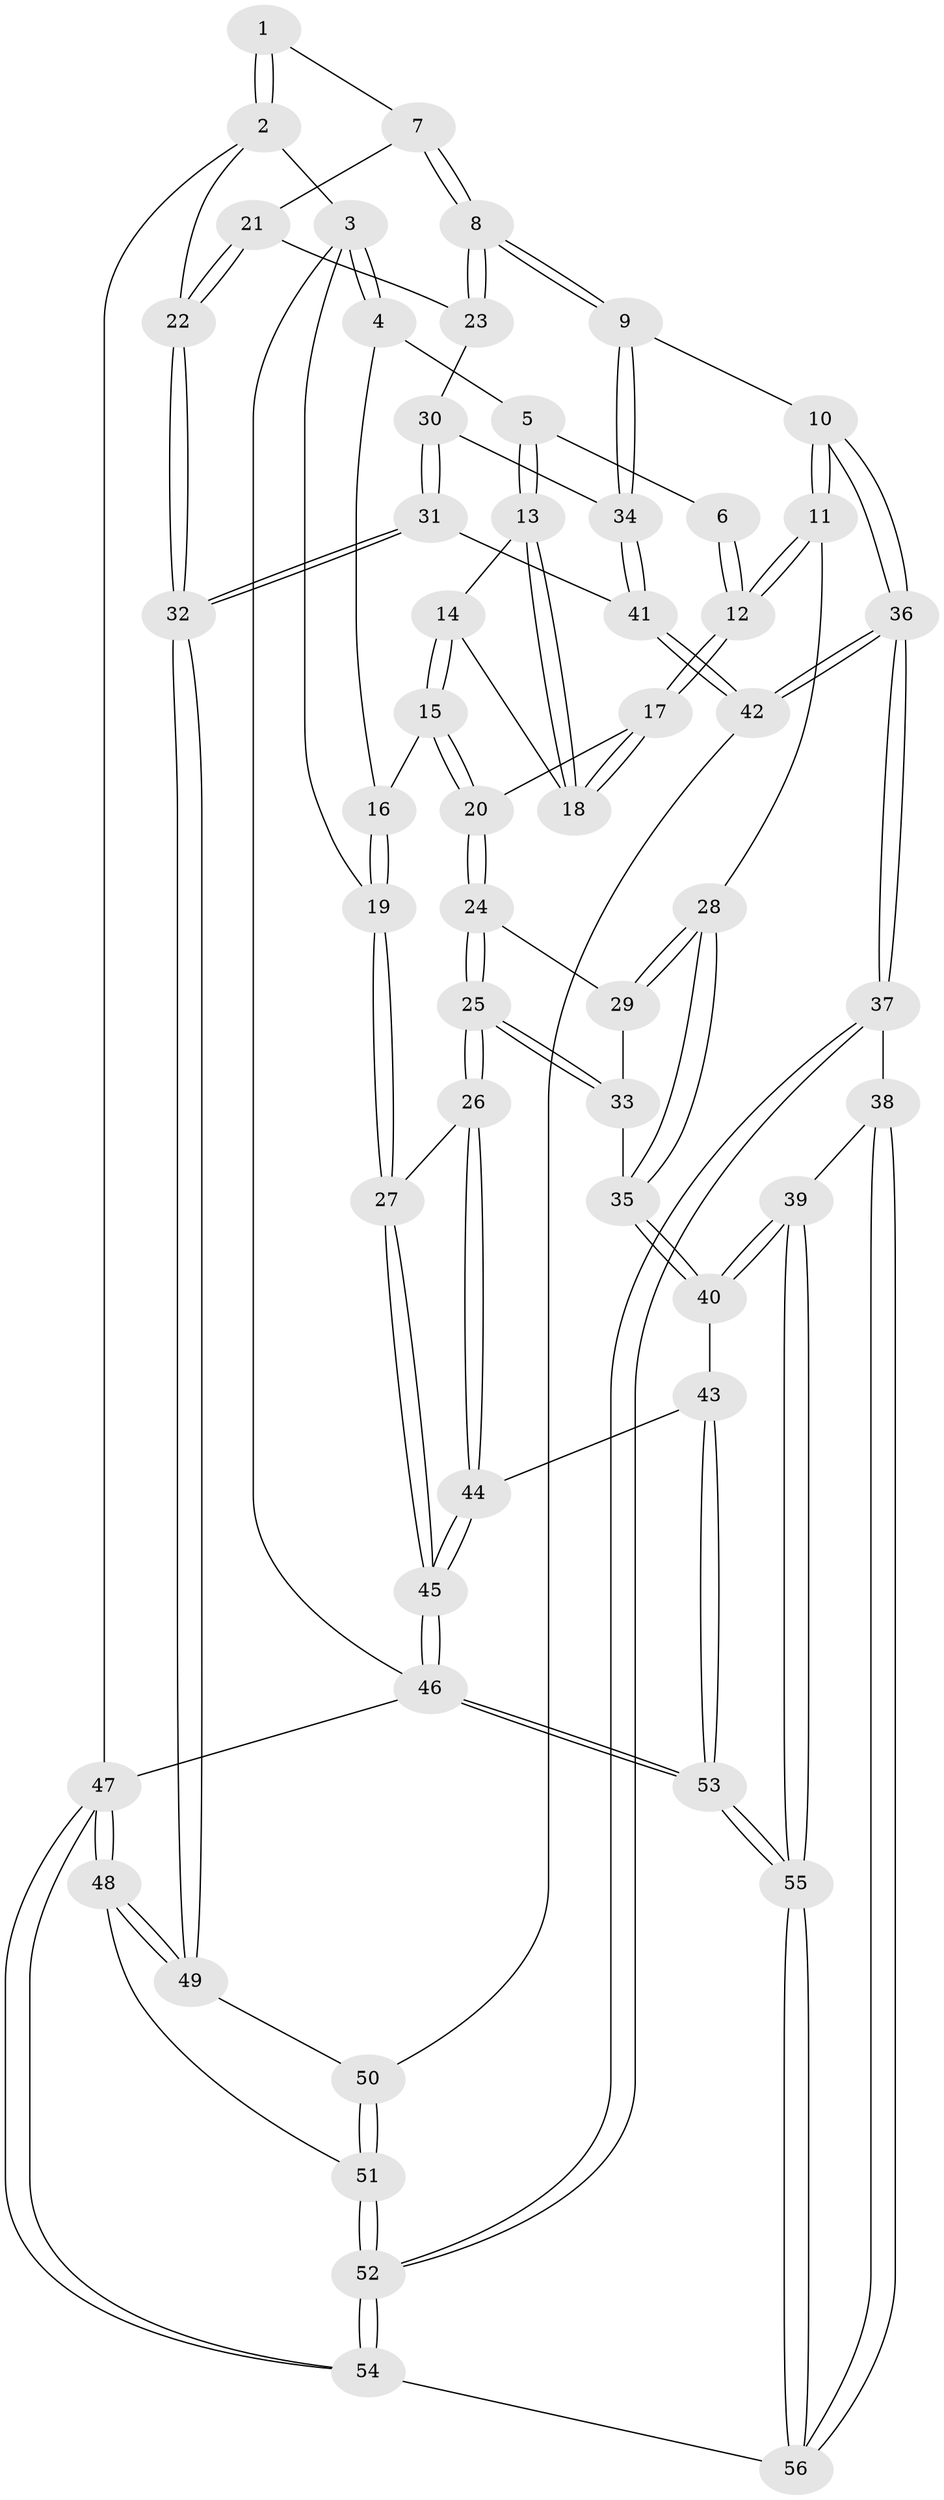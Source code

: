 // coarse degree distribution, {3: 0.18181818181818182, 7: 0.030303030303030304, 4: 0.36363636363636365, 5: 0.3333333333333333, 6: 0.09090909090909091}
// Generated by graph-tools (version 1.1) at 2025/52/02/27/25 19:52:39]
// undirected, 56 vertices, 137 edges
graph export_dot {
graph [start="1"]
  node [color=gray90,style=filled];
  1 [pos="+0.6666714576257923+0"];
  2 [pos="+1+0"];
  3 [pos="+0+0"];
  4 [pos="+0+0"];
  5 [pos="+0.4038285786187391+0"];
  6 [pos="+0.5030689222919649+0"];
  7 [pos="+0.7760039051690436+0.08886946990035001"];
  8 [pos="+0.653308585590877+0.2989385408342905"];
  9 [pos="+0.6275831907040312+0.32178572347317086"];
  10 [pos="+0.6255322821959692+0.32202883458824516"];
  11 [pos="+0.6084616540392317+0.31892040449905645"];
  12 [pos="+0.5701616084119242+0.26699712121273805"];
  13 [pos="+0.36521884557627093+0"];
  14 [pos="+0.3332210465023024+0.01965265923935208"];
  15 [pos="+0.30208144905344464+0.10649066177981927"];
  16 [pos="+0.15012383720673375+0.09679445915645656"];
  17 [pos="+0.5177800236868242+0.24058651102017914"];
  18 [pos="+0.4870365167129173+0.17960259442964294"];
  19 [pos="+0+0.24594701797406957"];
  20 [pos="+0.30220101007052474+0.16127904888604339"];
  21 [pos="+0.8777420870109655+0.12903463244866328"];
  22 [pos="+1+0.041337779577310954"];
  23 [pos="+0.8994890356909018+0.2966248415180611"];
  24 [pos="+0.260367255928129+0.25667587725878926"];
  25 [pos="+0.03923172375689583+0.43275879304239584"];
  26 [pos="+0.027938114119813534+0.44016438360571647"];
  27 [pos="+0+0.42087667441362553"];
  28 [pos="+0.5978533916259372+0.32484918311352384"];
  29 [pos="+0.37840154227983985+0.3330381232575277"];
  30 [pos="+0.932154145892149+0.32917104899435384"];
  31 [pos="+1+0.44619560619312126"];
  32 [pos="+1+0.45090704066269977"];
  33 [pos="+0.37811640557020265+0.4181585061333554"];
  34 [pos="+0.7437795323892059+0.4339814623614501"];
  35 [pos="+0.4361516250915226+0.5038724963862975"];
  36 [pos="+0.5872956153702075+0.7309980423243587"];
  37 [pos="+0.5785559045211587+0.7399723925644832"];
  38 [pos="+0.49058705602953695+0.7570865683400821"];
  39 [pos="+0.4328320087458026+0.7326761150483835"];
  40 [pos="+0.38123199843847466+0.6915883649552463"];
  41 [pos="+0.7908522590350878+0.5118891877529079"];
  42 [pos="+0.7540830040646743+0.6327156934280418"];
  43 [pos="+0.25983354124506686+0.664933979547752"];
  44 [pos="+0.21533980204209507+0.6360725646187718"];
  45 [pos="+0+1"];
  46 [pos="+0+1"];
  47 [pos="+1+1"];
  48 [pos="+1+0.6283974937070992"];
  49 [pos="+1+0.5643390476159894"];
  50 [pos="+0.8738007981281581+0.6864642834091587"];
  51 [pos="+0.8848683269636719+0.7995022887686669"];
  52 [pos="+0.8680077738335705+0.9884475906819308"];
  53 [pos="+0+1"];
  54 [pos="+1+1"];
  55 [pos="+0+1"];
  56 [pos="+0.4992245785756024+1"];
  1 -- 2;
  1 -- 2;
  1 -- 7;
  2 -- 3;
  2 -- 22;
  2 -- 47;
  3 -- 4;
  3 -- 4;
  3 -- 19;
  3 -- 46;
  4 -- 5;
  4 -- 16;
  5 -- 6;
  5 -- 13;
  5 -- 13;
  6 -- 12;
  6 -- 12;
  7 -- 8;
  7 -- 8;
  7 -- 21;
  8 -- 9;
  8 -- 9;
  8 -- 23;
  8 -- 23;
  9 -- 10;
  9 -- 34;
  9 -- 34;
  10 -- 11;
  10 -- 11;
  10 -- 36;
  10 -- 36;
  11 -- 12;
  11 -- 12;
  11 -- 28;
  12 -- 17;
  12 -- 17;
  13 -- 14;
  13 -- 18;
  13 -- 18;
  14 -- 15;
  14 -- 15;
  14 -- 18;
  15 -- 16;
  15 -- 20;
  15 -- 20;
  16 -- 19;
  16 -- 19;
  17 -- 18;
  17 -- 18;
  17 -- 20;
  19 -- 27;
  19 -- 27;
  20 -- 24;
  20 -- 24;
  21 -- 22;
  21 -- 22;
  21 -- 23;
  22 -- 32;
  22 -- 32;
  23 -- 30;
  24 -- 25;
  24 -- 25;
  24 -- 29;
  25 -- 26;
  25 -- 26;
  25 -- 33;
  25 -- 33;
  26 -- 27;
  26 -- 44;
  26 -- 44;
  27 -- 45;
  27 -- 45;
  28 -- 29;
  28 -- 29;
  28 -- 35;
  28 -- 35;
  29 -- 33;
  30 -- 31;
  30 -- 31;
  30 -- 34;
  31 -- 32;
  31 -- 32;
  31 -- 41;
  32 -- 49;
  32 -- 49;
  33 -- 35;
  34 -- 41;
  34 -- 41;
  35 -- 40;
  35 -- 40;
  36 -- 37;
  36 -- 37;
  36 -- 42;
  36 -- 42;
  37 -- 38;
  37 -- 52;
  37 -- 52;
  38 -- 39;
  38 -- 56;
  38 -- 56;
  39 -- 40;
  39 -- 40;
  39 -- 55;
  39 -- 55;
  40 -- 43;
  41 -- 42;
  41 -- 42;
  42 -- 50;
  43 -- 44;
  43 -- 53;
  43 -- 53;
  44 -- 45;
  44 -- 45;
  45 -- 46;
  45 -- 46;
  46 -- 53;
  46 -- 53;
  46 -- 47;
  47 -- 48;
  47 -- 48;
  47 -- 54;
  47 -- 54;
  48 -- 49;
  48 -- 49;
  48 -- 51;
  49 -- 50;
  50 -- 51;
  50 -- 51;
  51 -- 52;
  51 -- 52;
  52 -- 54;
  52 -- 54;
  53 -- 55;
  53 -- 55;
  54 -- 56;
  55 -- 56;
  55 -- 56;
}
